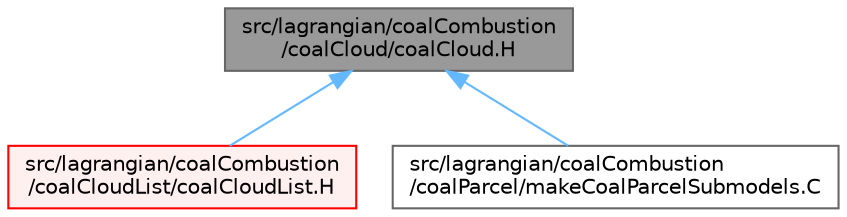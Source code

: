 digraph "src/lagrangian/coalCombustion/coalCloud/coalCloud.H"
{
 // LATEX_PDF_SIZE
  bgcolor="transparent";
  edge [fontname=Helvetica,fontsize=10,labelfontname=Helvetica,labelfontsize=10];
  node [fontname=Helvetica,fontsize=10,shape=box,height=0.2,width=0.4];
  Node1 [id="Node000001",label="src/lagrangian/coalCombustion\l/coalCloud/coalCloud.H",height=0.2,width=0.4,color="gray40", fillcolor="grey60", style="filled", fontcolor="black",tooltip=" "];
  Node1 -> Node2 [id="edge1_Node000001_Node000002",dir="back",color="steelblue1",style="solid",tooltip=" "];
  Node2 [id="Node000002",label="src/lagrangian/coalCombustion\l/coalCloudList/coalCloudList.H",height=0.2,width=0.4,color="red", fillcolor="#FFF0F0", style="filled",URL="$coalCloudList_8H.html",tooltip=" "];
  Node1 -> Node4 [id="edge2_Node000001_Node000004",dir="back",color="steelblue1",style="solid",tooltip=" "];
  Node4 [id="Node000004",label="src/lagrangian/coalCombustion\l/coalParcel/makeCoalParcelSubmodels.C",height=0.2,width=0.4,color="grey40", fillcolor="white", style="filled",URL="$makeCoalParcelSubmodels_8C.html",tooltip=" "];
}
